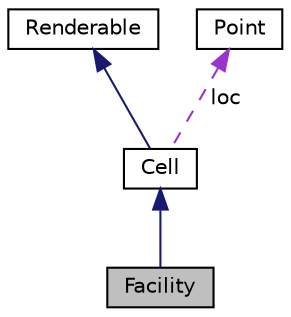 digraph "Facility"
{
  edge [fontname="Helvetica",fontsize="10",labelfontname="Helvetica",labelfontsize="10"];
  node [fontname="Helvetica",fontsize="10",shape=record];
  Node1 [label="Facility",height=0.2,width=0.4,color="black", fillcolor="grey75", style="filled", fontcolor="black"];
  Node2 -> Node1 [dir="back",color="midnightblue",fontsize="10",style="solid"];
  Node2 [label="Cell",height=0.2,width=0.4,color="black", fillcolor="white", style="filled",URL="$classCell.html"];
  Node3 -> Node2 [dir="back",color="midnightblue",fontsize="10",style="solid"];
  Node3 [label="Renderable",height=0.2,width=0.4,color="black", fillcolor="white", style="filled",URL="$classRenderable.html"];
  Node4 -> Node2 [dir="back",color="darkorchid3",fontsize="10",style="dashed",label=" loc" ];
  Node4 [label="Point",height=0.2,width=0.4,color="black", fillcolor="white", style="filled",URL="$classPoint.html"];
}

